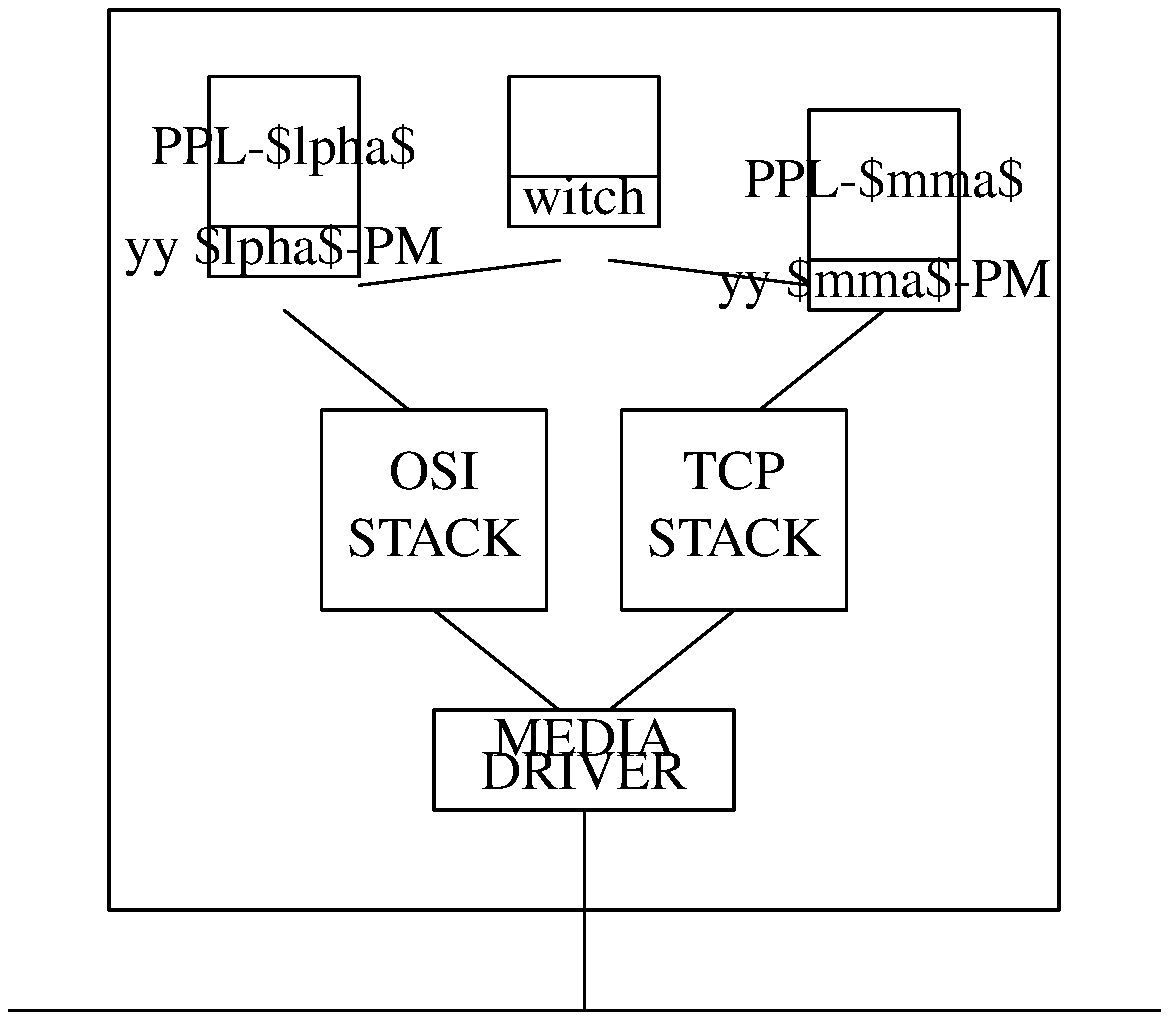 .PS
.ps 20
## figure T-6
B1a:	box "\xx APPL-$\alpha$" height boxht+lineht/2
B1:	box with .n at B1a.s height boxht/2 "\yy $\alpha$-PM"
B2:	box "\xx switch" with .sw at (B1.se.x+3*linewid/2, B1.sw.y+lineht/2) \
		height boxht/2
B2a:	box with .s at B2.n "\xx APPL-$\beta$"
B3a:	box "\xx APPL-$\gamma$"  with .sw at (B2.se.x+3*linewid/2, B1a.sw.y) \
	    height boxht+lineht/2
B3:	box with .n at B3a.s height boxht/2 "\yy $\gamma$-PM"
##
B4:	box "OSI" "" "STACK" with .n at ((B1.s.x+B2.s.x)/2, B1.s.y-lineht) \
		height 2*boxht width 3*boxwid/2
B5:	box "TCP" "" "STACK"with .n at ((B3.s.x+B2.s.x)/2, B3.s.y-lineht) \
		height 2*boxht width 3*boxwid/2
##
B6:	box "MEDIA" "DRIVER" with .n at ((B4.s.x+B5.s.x)/2, B4.s.y-lineht) \
	width 2*boxwid
##
	line from B1.s to (B4.n.x-boxwid/6, B4.n.y)
	line from (B2.s.x-boxwid/6, B2.s.y) to B1.e
	line from (B2.s.x+boxwid/6, B2.s.y) to B3.w
	line from B3.s to (B5.n.x+boxwid/6, B5.n.y)
	line from B4.s to (B6.n.x-boxwid/6, B6.n.y)
	line from B5.s to (B6.n.x+boxwid/6, B6.n.y)
	line from B6.s to (B6.s.x, B6.s.y-2*lineht)
	line from (B1.w.x-2*linewid, B6.s.y-2*lineht) \
	     to   (B3.e.x+2*linewid, B6.s.y-2*lineht)
##
B7:	box with .nw at (B1.nw.x-linewid, B2a.nw.y+lineht) \
		width B3.e.x-B1.w.x+2*linewid \
		height B2a.n.y-B6.s.y+2*lineht
##
.PE
